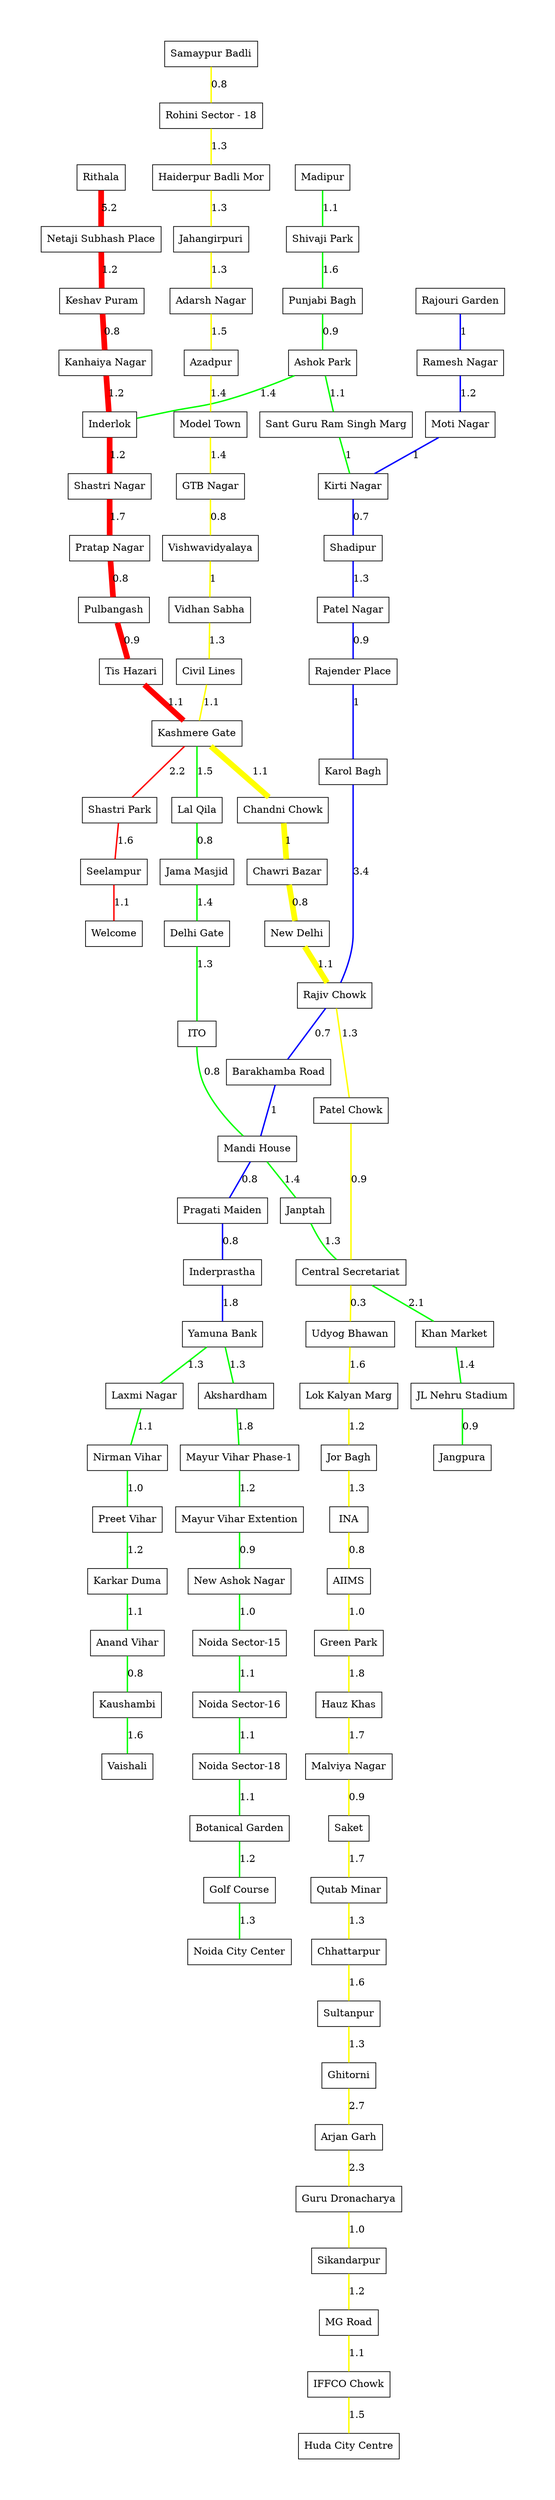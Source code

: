 graph G {
node [shape=rect,dpi=600] margin=0.75

//red
"Rithala" -- "Netaji Subhash Place" [label="5.2",color=red ,penwidth="8"];
"Netaji Subhash Place" -- "Keshav Puram" [label="1.2",color=red ,penwidth="8"];
"Keshav Puram" -- "Kanhaiya Nagar" [label="0.8",color=red ,penwidth="8"];
"Kanhaiya Nagar" -- "Inderlok" [label="1.2",color=red ,penwidth="8"];
"Inderlok" -- "Shastri Nagar" [label="1.2",color=red ,penwidth="8"];
"Shastri Nagar" -- "Pratap Nagar" [label="1.7",color=red ,penwidth="8"];
"Pratap Nagar" -- "Pulbangash" [label="0.8",color=red ,penwidth="8"];
"Pulbangash" -- "Tis Hazari" [label="0.9",color=red ,penwidth="8"];
"Tis Hazari" -- "Kashmere Gate" [label="1.1",color=red ,penwidth="8"];
"Kashmere Gate" -- "Shastri Park" [label="2.2",color=red ,penwidth="2"];
"Shastri Park" -- "Seelampur" [label="1.6",color=red ,penwidth="2"];
"Seelampur" -- "Welcome" [label="1.1",color=red ,penwidth="2"];

//blue
"Rajouri Garden" -- "Ramesh Nagar" [label="1",color=blue ,penwidth="2"];
"Ramesh Nagar" -- "Moti Nagar" [label="1.2",color=blue ,penwidth="2"];
"Moti Nagar" -- "Kirti Nagar" [label="1",color=blue ,penwidth="2"];
"Kirti Nagar" -- "Shadipur" [label="0.7",color=blue ,penwidth="2"];
"Shadipur" -- "Patel Nagar" [label="1.3",color=blue ,penwidth="2"];
"Patel Nagar" -- "Rajender Place" [label="0.9",color=blue ,penwidth="2"];
"Rajender Place" -- "Karol Bagh" [label="1",color=blue ,penwidth="2"];
"Karol Bagh" -- "Rajiv Chowk" [label="3.4",color=blue ,penwidth="2"];
"Rajiv Chowk" -- "Barakhamba Road" [label="0.7",color=blue ,penwidth="2"];
"Barakhamba Road" -- "Mandi House" [label="1",color=blue ,penwidth="2"];
"Mandi House" -- "Pragati Maiden" [label="0.8",color=blue ,penwidth="2"];
"Pragati Maiden" -- "Inderprastha" [label="0.8",color=blue ,penwidth="2"];
"Inderprastha" -- "Yamuna Bank" [label="1.8",color=blue ,penwidth="2"];

//green
"Yamuna Bank" -- "Laxmi Nagar" [label="1.3",color=green ,penwidth="2"];
"Laxmi Nagar" -- "Nirman Vihar" [label="1.1",color=green ,penwidth="2"];
"Nirman Vihar" -- "Preet Vihar" [label="1.0",color=green ,penwidth="2"];
"Preet Vihar" -- "Karkar Duma" [label="1.2",color=green ,penwidth="2"];
"Karkar Duma" -- "Anand Vihar" [label="1.1",color=green ,penwidth="2"];
"Anand Vihar" -- "Kaushambi" [label="0.8",color=green ,penwidth="2"];
"Kaushambi" -- "Vaishali" [label="1.6",color=green ,penwidth="2"];
"Yamuna Bank" -- "Akshardham" [label="1.3",color=green ,penwidth="2"];
"Akshardham" -- "Mayur Vihar Phase-1" [label="1.8",color=green ,penwidth="2"];
"Mayur Vihar Phase-1" -- "Mayur Vihar Extention" [label="1.2",color=green ,penwidth="2"];
"Mayur Vihar Extention" -- "New Ashok Nagar" [label="0.9",color=green ,penwidth="2"];
"New Ashok Nagar" -- "Noida Sector-15" [label="1.0",color=green ,penwidth="2"];
"Noida Sector-15" -- "Noida Sector-16" [label="1.1",color=green ,penwidth="2"];
"Noida Sector-16" -- "Noida Sector-18" [label="1.1",color=green ,penwidth="2"];
"Noida Sector-18" -- "Botanical Garden" [label="1.1",color=green ,penwidth="2"];
"Botanical Garden" -- "Golf Course" [label="1.2",color=green ,penwidth="2"];
"Golf Course" -- "Noida City Center" [label="1.3",color=green ,penwidth="2"];
"Madipur" -- "Shivaji Park" [label="1.1",color=green ,penwidth="2"];
"Shivaji Park" -- "Punjabi Bagh" [label="1.6",color=green ,penwidth="2"];
"Punjabi Bagh" -- "Ashok Park" [label="0.9",color=green ,penwidth="2"];
"Ashok Park" -- "Inderlok" [label="1.4",color=green ,penwidth="2"];
"Ashok Park" -- "Sant Guru Ram Singh Marg" [label="1.1",color=green ,penwidth="2"];
"Sant Guru Ram Singh Marg" -- "Kirti Nagar" [label="1",color=green ,penwidth="2"];
"Kashmere Gate" -- "Lal Qila" [label="1.5",color=green ,penwidth="2"];
"Lal Qila" -- "Jama Masjid" [label="0.8",color=green ,penwidth="2"];
"Jama Masjid" -- "Delhi Gate" [label="1.4",color=green ,penwidth="2"];
"Delhi Gate" -- "ITO" [label="1.3",color=green ,penwidth="2"];
"ITO" -- "Mandi House" [label="0.8",color=green ,penwidth="2"];
"Mandi House" -- "Janptah" [label="1.4",color=green ,penwidth="2"];
"Janptah" -- "Central Secretariat" [label="1.3",color=green ,penwidth="2"];
"Central Secretariat" -- "Khan Market" [label="2.1",color=green ,penwidth="2"];
"Khan Market" -- "JL Nehru Stadium" [label="1.4",color=green ,penwidth="2"];
"JL Nehru Stadium" -- "Jangpura" [label="0.9",color=green ,penwidth="2"];

//yellow
"Vishwavidyalaya" -- "Vidhan Sabha" [label="1",color=yellow ,penwidth="2"];
"Vidhan Sabha" -- "Civil Lines" [label="1.3",color=yellow ,penwidth="2"];
"Civil Lines" -- "Kashmere Gate" [label="1.1",color=yellow ,penwidth="2"];
"Kashmere Gate" -- "Chandni Chowk" [label="1.1",color=yellow ,penwidth="8"];
"Chandni Chowk" -- "Chawri Bazar" [label="1",color=yellow ,penwidth="8"];
"Chawri Bazar" -- "New Delhi" [label="0.8",color=yellow ,penwidth="8"];
"New Delhi" -- "Rajiv Chowk" [label="1.1",color=yellow ,penwidth="8"];
"Rajiv Chowk" -- "Patel Chowk" [label="1.3",color=yellow ,penwidth="2"];
"Patel Chowk" -- "Central Secretariat" [label="0.9",color=yellow ,penwidth="2"];
"Central Secretariat" -- "Udyog Bhawan" [label="0.3",color=yellow ,penwidth="2"];
"Udyog Bhawan" -- "Lok Kalyan Marg" [label="1.6",color=yellow ,penwidth="2"];
"Lok Kalyan Marg" -- "Jor Bagh" [label="1.2",color=yellow ,penwidth="2"];
"Samaypur Badli" -- "Rohini Sector - 18" [label="0.8",color=yellow ,penwidth="2"];
"Rohini Sector - 18" -- "Haiderpur Badli Mor" [label="1.3",color=yellow ,penwidth="2"];
"Haiderpur Badli Mor" -- "Jahangirpuri" [label="1.3",color=yellow ,penwidth="2"];
"Jahangirpuri" -- "Adarsh Nagar" [label="1.3",color=yellow ,penwidth="2"];
"Adarsh Nagar" -- "Azadpur" [label="1.5",color=yellow ,penwidth="2"];
"Azadpur" -- "Model Town" [label="1.4",color=yellow ,penwidth="2"];
"Model Town" -- "GTB Nagar" [label="1.4",color=yellow ,penwidth="2"];
"GTB Nagar" -- "Vishwavidyalaya" [label="0.8",color=yellow ,penwidth="2"];
"Jor Bagh" -- "INA" [label="1.3",color=yellow ,penwidth="2"];
"INA" -- "AIIMS" [label="0.8",color=yellow ,penwidth="2"];
"AIIMS" -- "Green Park" [label="1.0",color=yellow ,penwidth="2"];
"Green Park" -- "Hauz Khas" [label="1.8",color=yellow ,penwidth="2"];
"Hauz Khas" -- "Malviya Nagar" [label="1.7",color=yellow ,penwidth="2"];
"Malviya Nagar" -- "Saket" [label="0.9",color=yellow ,penwidth="2"];
"Saket" -- "Qutab Minar" [label="1.7",color=yellow ,penwidth="2"];
"Qutab Minar" -- "Chhattarpur" [label="1.3",color=yellow ,penwidth="2"];
"Chhattarpur" -- "Sultanpur" [label="1.6",color=yellow ,penwidth="2"];
"Sultanpur" -- "Ghitorni" [label="1.3",color=yellow ,penwidth="2"];
"Ghitorni" -- "Arjan Garh" [label="2.7",color=yellow ,penwidth="2"];
"Arjan Garh" -- "Guru Dronacharya" [label="2.3",color=yellow ,penwidth="2"];
"Guru Dronacharya" -- "Sikandarpur" [label="1.0",color=yellow ,penwidth="2"];
"Sikandarpur" -- "MG Road" [label="1.2",color=yellow ,penwidth="2"];
"MG Road" -- "IFFCO Chowk" [label="1.1",color=yellow ,penwidth="2"];
"IFFCO Chowk" -- "Huda City Centre" [label="1.5",color=yellow ,penwidth="2"];
}